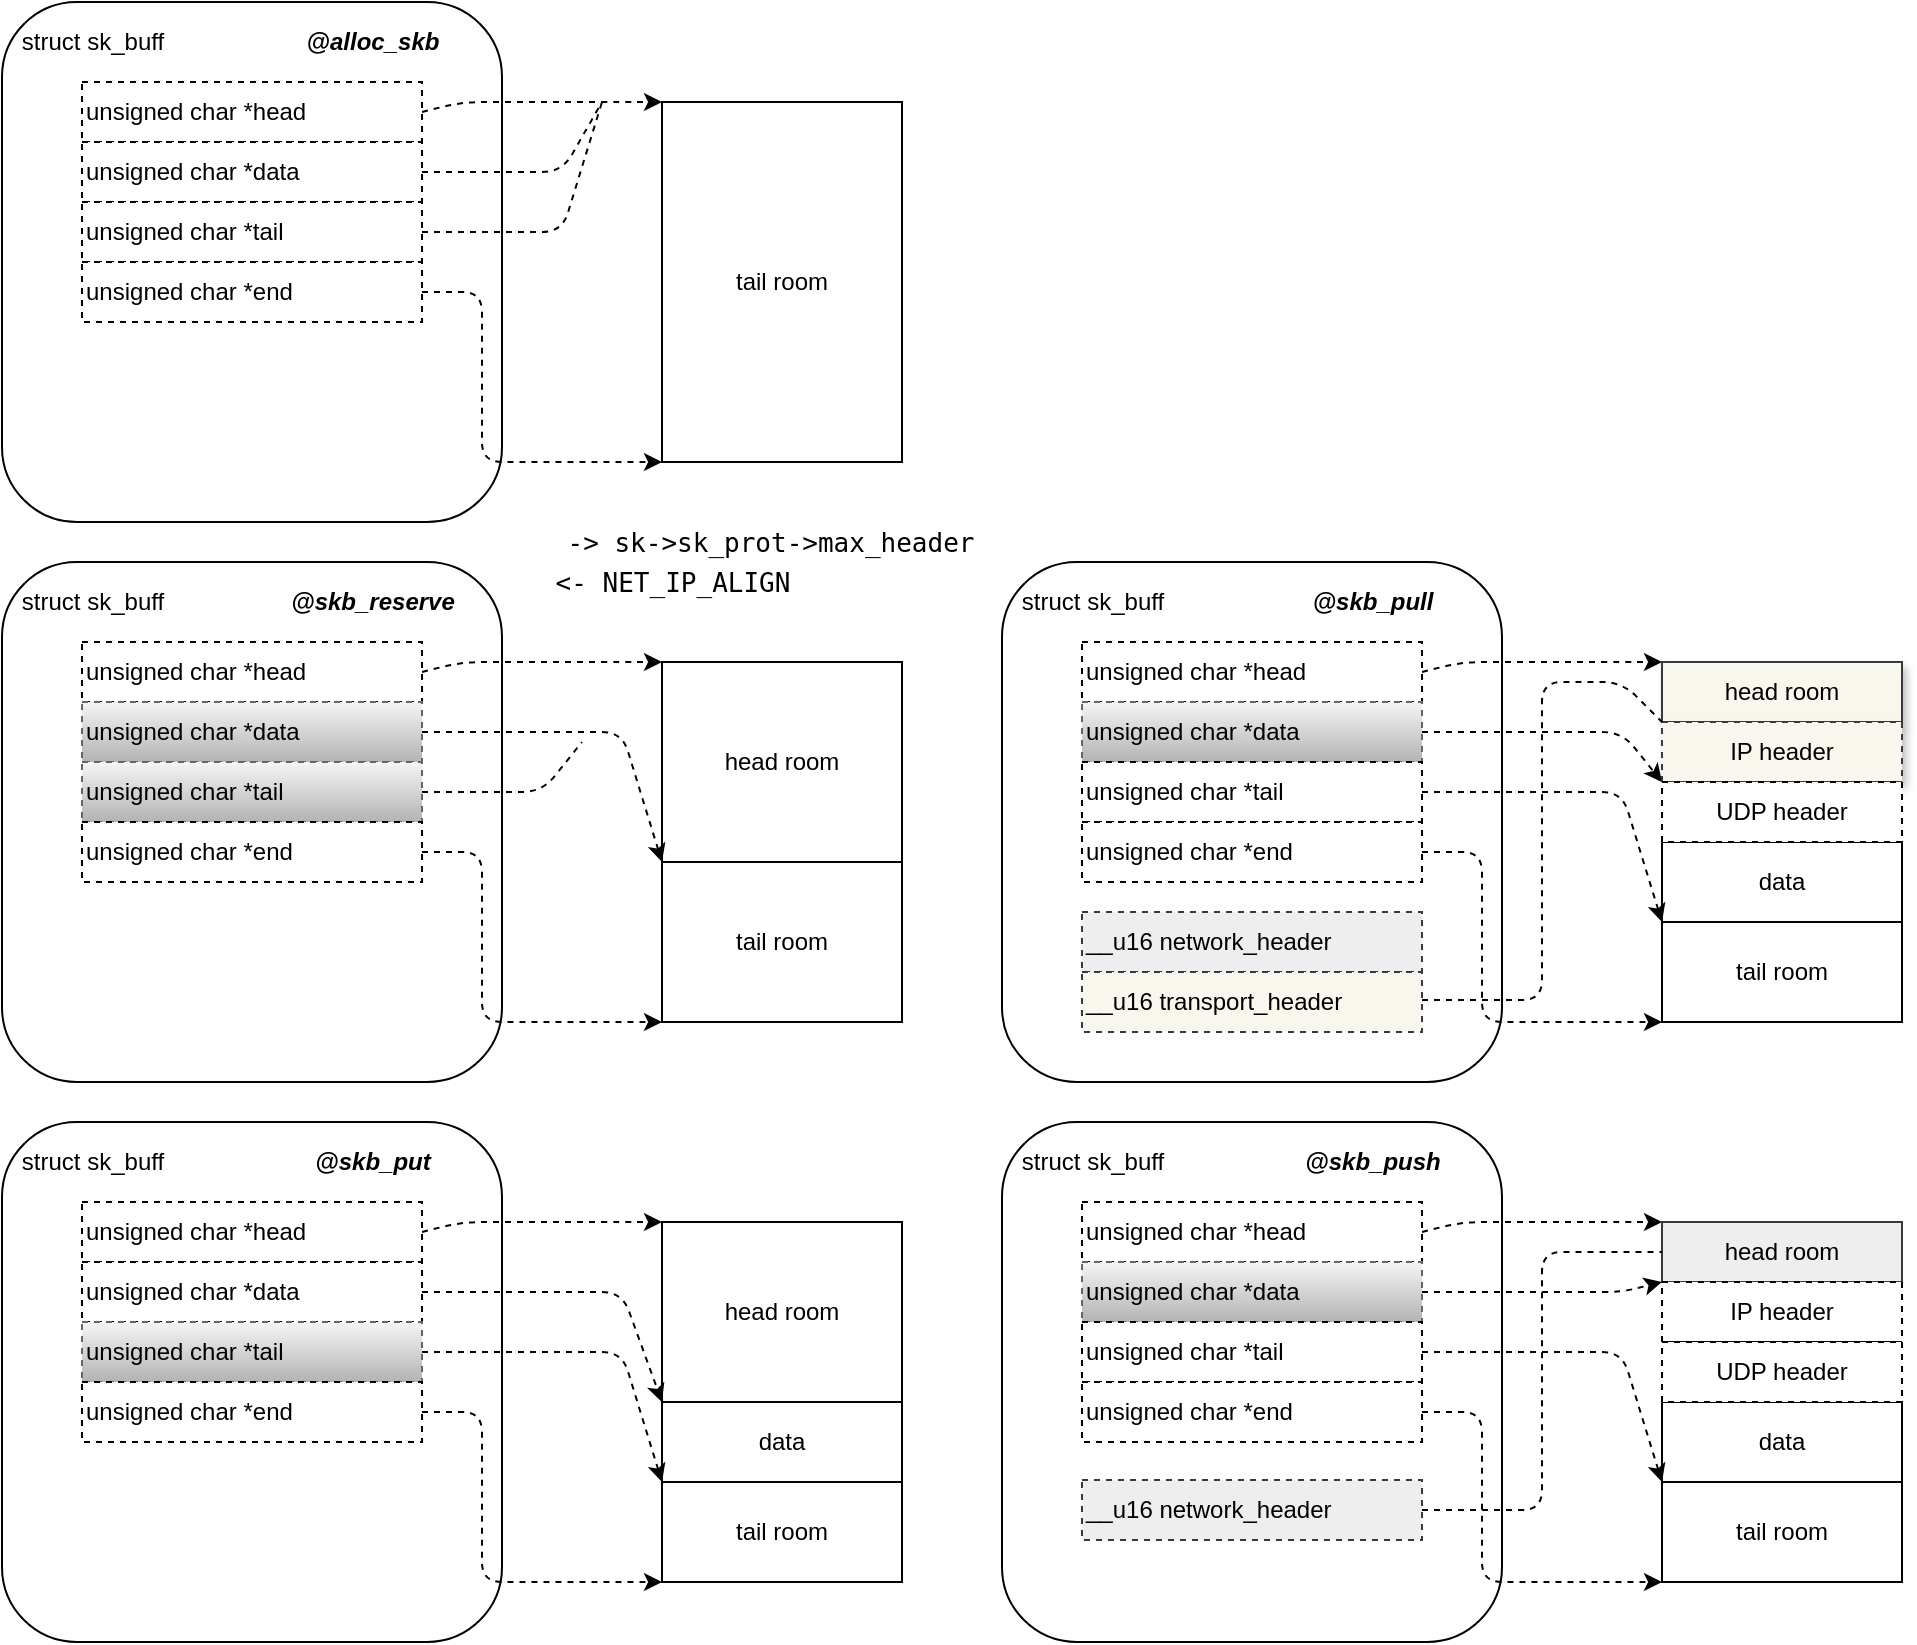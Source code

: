 <mxfile version="13.2.6" type="github">
  <diagram id="JLKvmgfVltRkUnA7YjDC" name="第 1 页">
    <mxGraphModel dx="1351" dy="844" grid="1" gridSize="10" guides="1" tooltips="1" connect="1" arrows="1" fold="1" page="1" pageScale="1" pageWidth="827" pageHeight="1169" math="0" shadow="0">
      <root>
        <mxCell id="0" />
        <mxCell id="1" parent="0" />
        <mxCell id="bLwB_6TZOeMpm6WE4iFp-16" value="" style="rounded=1;whiteSpace=wrap;html=1;align=left;" vertex="1" parent="1">
          <mxGeometry x="40" y="430" width="250" height="260" as="geometry" />
        </mxCell>
        <mxCell id="bLwB_6TZOeMpm6WE4iFp-18" value="tail room" style="rounded=0;whiteSpace=wrap;html=1;" vertex="1" parent="1">
          <mxGeometry x="370" y="480" width="120" height="180" as="geometry" />
        </mxCell>
        <mxCell id="bLwB_6TZOeMpm6WE4iFp-20" value="" style="endArrow=classic;html=1;entryX=0;entryY=0;entryDx=0;entryDy=0;dashed=1;exitX=1;exitY=0.5;exitDx=0;exitDy=0;" edge="1" parent="1" source="bLwB_6TZOeMpm6WE4iFp-21">
          <mxGeometry width="50" height="50" relative="1" as="geometry">
            <mxPoint x="310" y="560" as="sourcePoint" />
            <mxPoint x="370" y="480" as="targetPoint" />
            <Array as="points">
              <mxPoint x="270" y="480" />
              <mxPoint x="350" y="480" />
            </Array>
          </mxGeometry>
        </mxCell>
        <mxCell id="bLwB_6TZOeMpm6WE4iFp-21" value="&lt;p style=&quot;line-height: 10%&quot;&gt;&lt;/p&gt;&lt;div&gt;unsigned char *head&lt;/div&gt;&lt;p&gt;&lt;/p&gt;" style="rounded=0;whiteSpace=wrap;html=1;align=left;dashed=1;" vertex="1" parent="1">
          <mxGeometry x="80" y="470" width="170" height="30" as="geometry" />
        </mxCell>
        <mxCell id="bLwB_6TZOeMpm6WE4iFp-22" value="&lt;p style=&quot;line-height: 10%&quot;&gt;&lt;/p&gt;&lt;div&gt;unsigned char *data&lt;/div&gt;&lt;p&gt;&lt;/p&gt;" style="rounded=0;whiteSpace=wrap;html=1;align=left;dashed=1;" vertex="1" parent="1">
          <mxGeometry x="80" y="500" width="170" height="30" as="geometry" />
        </mxCell>
        <mxCell id="bLwB_6TZOeMpm6WE4iFp-23" value="&lt;p style=&quot;line-height: 10%&quot;&gt;&lt;/p&gt;&lt;div&gt;unsigned char *tail&lt;/div&gt;&lt;p&gt;&lt;/p&gt;" style="rounded=0;whiteSpace=wrap;html=1;align=left;dashed=1;" vertex="1" parent="1">
          <mxGeometry x="80" y="530" width="170" height="30" as="geometry" />
        </mxCell>
        <mxCell id="bLwB_6TZOeMpm6WE4iFp-24" value="&lt;p style=&quot;line-height: 10%&quot;&gt;&lt;/p&gt;&lt;div&gt;unsigned char *end&lt;/div&gt;&lt;p&gt;&lt;/p&gt;" style="rounded=0;whiteSpace=wrap;html=1;align=left;dashed=1;" vertex="1" parent="1">
          <mxGeometry x="80" y="560" width="170" height="30" as="geometry" />
        </mxCell>
        <mxCell id="bLwB_6TZOeMpm6WE4iFp-25" value="struct sk_buff" style="text;html=1;align=center;verticalAlign=middle;resizable=0;points=[];autosize=1;" vertex="1" parent="1">
          <mxGeometry x="40" y="440" width="90" height="20" as="geometry" />
        </mxCell>
        <mxCell id="bLwB_6TZOeMpm6WE4iFp-28" value="" style="endArrow=classic;html=1;dashed=1;exitX=1;exitY=0.5;exitDx=0;exitDy=0;entryX=0;entryY=1;entryDx=0;entryDy=0;" edge="1" parent="1" source="bLwB_6TZOeMpm6WE4iFp-24" target="bLwB_6TZOeMpm6WE4iFp-18">
          <mxGeometry width="50" height="50" relative="1" as="geometry">
            <mxPoint x="390" y="610" as="sourcePoint" />
            <mxPoint x="440" y="560" as="targetPoint" />
            <Array as="points">
              <mxPoint x="280" y="575" />
              <mxPoint x="280" y="660" />
            </Array>
          </mxGeometry>
        </mxCell>
        <mxCell id="bLwB_6TZOeMpm6WE4iFp-29" value="" style="endArrow=none;dashed=1;html=1;exitX=1;exitY=0.5;exitDx=0;exitDy=0;" edge="1" parent="1" source="bLwB_6TZOeMpm6WE4iFp-22">
          <mxGeometry width="50" height="50" relative="1" as="geometry">
            <mxPoint x="350" y="500" as="sourcePoint" />
            <mxPoint x="340" y="480" as="targetPoint" />
            <Array as="points">
              <mxPoint x="320" y="515" />
            </Array>
          </mxGeometry>
        </mxCell>
        <mxCell id="bLwB_6TZOeMpm6WE4iFp-30" value="" style="endArrow=none;dashed=1;html=1;exitX=1;exitY=0.5;exitDx=0;exitDy=0;" edge="1" parent="1" source="bLwB_6TZOeMpm6WE4iFp-23">
          <mxGeometry width="50" height="50" relative="1" as="geometry">
            <mxPoint x="350" y="500" as="sourcePoint" />
            <mxPoint x="340" y="480" as="targetPoint" />
            <Array as="points">
              <mxPoint x="320" y="545" />
            </Array>
          </mxGeometry>
        </mxCell>
        <mxCell id="bLwB_6TZOeMpm6WE4iFp-31" value="" style="rounded=1;whiteSpace=wrap;html=1;align=left;" vertex="1" parent="1">
          <mxGeometry x="40" y="710" width="250" height="260" as="geometry" />
        </mxCell>
        <mxCell id="bLwB_6TZOeMpm6WE4iFp-32" value="tail room" style="rounded=0;whiteSpace=wrap;html=1;" vertex="1" parent="1">
          <mxGeometry x="370" y="860" width="120" height="80" as="geometry" />
        </mxCell>
        <mxCell id="bLwB_6TZOeMpm6WE4iFp-33" value="" style="endArrow=classic;html=1;entryX=0;entryY=0;entryDx=0;entryDy=0;dashed=1;exitX=1;exitY=0.5;exitDx=0;exitDy=0;" edge="1" parent="1" source="bLwB_6TZOeMpm6WE4iFp-34">
          <mxGeometry width="50" height="50" relative="1" as="geometry">
            <mxPoint x="310" y="840" as="sourcePoint" />
            <mxPoint x="370" y="760" as="targetPoint" />
            <Array as="points">
              <mxPoint x="270" y="760" />
              <mxPoint x="350" y="760" />
            </Array>
          </mxGeometry>
        </mxCell>
        <mxCell id="bLwB_6TZOeMpm6WE4iFp-34" value="&lt;p style=&quot;line-height: 10%&quot;&gt;&lt;/p&gt;&lt;div&gt;unsigned char *head&lt;/div&gt;&lt;p&gt;&lt;/p&gt;" style="rounded=0;whiteSpace=wrap;html=1;align=left;dashed=1;" vertex="1" parent="1">
          <mxGeometry x="80" y="750" width="170" height="30" as="geometry" />
        </mxCell>
        <mxCell id="bLwB_6TZOeMpm6WE4iFp-35" value="&lt;p style=&quot;line-height: 10%&quot;&gt;&lt;/p&gt;&lt;div&gt;unsigned char *data&lt;/div&gt;&lt;p&gt;&lt;/p&gt;" style="rounded=0;whiteSpace=wrap;html=1;align=left;dashed=1;gradientColor=#b3b3b3;fillColor=#f5f5f5;strokeColor=#666666;" vertex="1" parent="1">
          <mxGeometry x="80" y="780" width="170" height="30" as="geometry" />
        </mxCell>
        <mxCell id="bLwB_6TZOeMpm6WE4iFp-36" value="&lt;p style=&quot;line-height: 10%&quot;&gt;&lt;/p&gt;&lt;div&gt;unsigned char *tail&lt;/div&gt;&lt;p&gt;&lt;/p&gt;" style="rounded=0;whiteSpace=wrap;html=1;align=left;dashed=1;gradientColor=#b3b3b3;fillColor=#f5f5f5;strokeColor=#666666;" vertex="1" parent="1">
          <mxGeometry x="80" y="810" width="170" height="30" as="geometry" />
        </mxCell>
        <mxCell id="bLwB_6TZOeMpm6WE4iFp-37" value="&lt;p style=&quot;line-height: 10%&quot;&gt;&lt;/p&gt;&lt;div&gt;unsigned char *end&lt;/div&gt;&lt;p&gt;&lt;/p&gt;" style="rounded=0;whiteSpace=wrap;html=1;align=left;dashed=1;" vertex="1" parent="1">
          <mxGeometry x="80" y="840" width="170" height="30" as="geometry" />
        </mxCell>
        <mxCell id="bLwB_6TZOeMpm6WE4iFp-38" value="struct sk_buff" style="text;html=1;align=center;verticalAlign=middle;resizable=0;points=[];autosize=1;" vertex="1" parent="1">
          <mxGeometry x="40" y="720" width="90" height="20" as="geometry" />
        </mxCell>
        <mxCell id="bLwB_6TZOeMpm6WE4iFp-39" value="" style="endArrow=classic;html=1;dashed=1;exitX=1;exitY=0.5;exitDx=0;exitDy=0;entryX=0;entryY=1;entryDx=0;entryDy=0;" edge="1" parent="1" source="bLwB_6TZOeMpm6WE4iFp-37" target="bLwB_6TZOeMpm6WE4iFp-32">
          <mxGeometry width="50" height="50" relative="1" as="geometry">
            <mxPoint x="390" y="890" as="sourcePoint" />
            <mxPoint x="440" y="840" as="targetPoint" />
            <Array as="points">
              <mxPoint x="280" y="855" />
              <mxPoint x="280" y="940" />
            </Array>
          </mxGeometry>
        </mxCell>
        <mxCell id="bLwB_6TZOeMpm6WE4iFp-42" value="&lt;b&gt;&lt;i&gt;@alloc_skb&lt;/i&gt;&lt;/b&gt;" style="text;html=1;align=center;verticalAlign=middle;resizable=0;points=[];autosize=1;" vertex="1" parent="1">
          <mxGeometry x="185" y="440" width="80" height="20" as="geometry" />
        </mxCell>
        <mxCell id="bLwB_6TZOeMpm6WE4iFp-43" value="&lt;b&gt;&lt;i&gt;@skb_reserve&lt;/i&gt;&lt;/b&gt;" style="text;html=1;align=center;verticalAlign=middle;resizable=0;points=[];autosize=1;" vertex="1" parent="1">
          <mxGeometry x="175" y="720" width="100" height="20" as="geometry" />
        </mxCell>
        <mxCell id="bLwB_6TZOeMpm6WE4iFp-44" value="head room" style="rounded=0;whiteSpace=wrap;html=1;" vertex="1" parent="1">
          <mxGeometry x="370" y="760" width="120" height="100" as="geometry" />
        </mxCell>
        <mxCell id="bLwB_6TZOeMpm6WE4iFp-45" value="" style="endArrow=classic;html=1;dashed=1;entryX=0;entryY=0;entryDx=0;entryDy=0;exitX=1;exitY=0.5;exitDx=0;exitDy=0;" edge="1" parent="1" source="bLwB_6TZOeMpm6WE4iFp-35" target="bLwB_6TZOeMpm6WE4iFp-32">
          <mxGeometry width="50" height="50" relative="1" as="geometry">
            <mxPoint x="390" y="750" as="sourcePoint" />
            <mxPoint x="440" y="700" as="targetPoint" />
            <Array as="points">
              <mxPoint x="350" y="795" />
            </Array>
          </mxGeometry>
        </mxCell>
        <mxCell id="bLwB_6TZOeMpm6WE4iFp-47" value="" style="endArrow=none;dashed=1;html=1;exitX=1;exitY=0.5;exitDx=0;exitDy=0;" edge="1" parent="1" source="bLwB_6TZOeMpm6WE4iFp-36">
          <mxGeometry width="50" height="50" relative="1" as="geometry">
            <mxPoint x="390" y="730" as="sourcePoint" />
            <mxPoint x="330" y="800" as="targetPoint" />
            <Array as="points">
              <mxPoint x="310" y="825" />
            </Array>
          </mxGeometry>
        </mxCell>
        <mxCell id="bLwB_6TZOeMpm6WE4iFp-48" value="" style="rounded=1;whiteSpace=wrap;html=1;align=left;" vertex="1" parent="1">
          <mxGeometry x="40" y="990" width="250" height="260" as="geometry" />
        </mxCell>
        <mxCell id="bLwB_6TZOeMpm6WE4iFp-49" value="tail room" style="rounded=0;whiteSpace=wrap;html=1;" vertex="1" parent="1">
          <mxGeometry x="370" y="1170" width="120" height="50" as="geometry" />
        </mxCell>
        <mxCell id="bLwB_6TZOeMpm6WE4iFp-50" value="" style="endArrow=classic;html=1;entryX=0;entryY=0;entryDx=0;entryDy=0;dashed=1;exitX=1;exitY=0.5;exitDx=0;exitDy=0;" edge="1" parent="1" source="bLwB_6TZOeMpm6WE4iFp-51">
          <mxGeometry width="50" height="50" relative="1" as="geometry">
            <mxPoint x="310" y="1120" as="sourcePoint" />
            <mxPoint x="370" y="1040" as="targetPoint" />
            <Array as="points">
              <mxPoint x="270" y="1040" />
              <mxPoint x="350" y="1040" />
            </Array>
          </mxGeometry>
        </mxCell>
        <mxCell id="bLwB_6TZOeMpm6WE4iFp-51" value="&lt;p style=&quot;line-height: 10%&quot;&gt;&lt;/p&gt;&lt;div&gt;unsigned char *head&lt;/div&gt;&lt;p&gt;&lt;/p&gt;" style="rounded=0;whiteSpace=wrap;html=1;align=left;dashed=1;" vertex="1" parent="1">
          <mxGeometry x="80" y="1030" width="170" height="30" as="geometry" />
        </mxCell>
        <mxCell id="bLwB_6TZOeMpm6WE4iFp-52" value="&lt;p style=&quot;line-height: 10%&quot;&gt;&lt;/p&gt;&lt;div&gt;unsigned char *data&lt;/div&gt;&lt;p&gt;&lt;/p&gt;" style="rounded=0;whiteSpace=wrap;html=1;align=left;dashed=1;" vertex="1" parent="1">
          <mxGeometry x="80" y="1060" width="170" height="30" as="geometry" />
        </mxCell>
        <mxCell id="bLwB_6TZOeMpm6WE4iFp-53" value="&lt;p style=&quot;line-height: 10%&quot;&gt;&lt;/p&gt;&lt;div&gt;unsigned char *tail&lt;/div&gt;&lt;p&gt;&lt;/p&gt;" style="rounded=0;whiteSpace=wrap;html=1;align=left;dashed=1;gradientColor=#b3b3b3;fillColor=#f5f5f5;strokeColor=#666666;" vertex="1" parent="1">
          <mxGeometry x="80" y="1090" width="170" height="30" as="geometry" />
        </mxCell>
        <mxCell id="bLwB_6TZOeMpm6WE4iFp-54" value="&lt;p style=&quot;line-height: 10%&quot;&gt;&lt;/p&gt;&lt;div&gt;unsigned char *end&lt;/div&gt;&lt;p&gt;&lt;/p&gt;" style="rounded=0;whiteSpace=wrap;html=1;align=left;dashed=1;" vertex="1" parent="1">
          <mxGeometry x="80" y="1120" width="170" height="30" as="geometry" />
        </mxCell>
        <mxCell id="bLwB_6TZOeMpm6WE4iFp-55" value="struct sk_buff" style="text;html=1;align=center;verticalAlign=middle;resizable=0;points=[];autosize=1;" vertex="1" parent="1">
          <mxGeometry x="40" y="1000" width="90" height="20" as="geometry" />
        </mxCell>
        <mxCell id="bLwB_6TZOeMpm6WE4iFp-56" value="" style="endArrow=classic;html=1;dashed=1;exitX=1;exitY=0.5;exitDx=0;exitDy=0;entryX=0;entryY=1;entryDx=0;entryDy=0;" edge="1" parent="1" source="bLwB_6TZOeMpm6WE4iFp-54" target="bLwB_6TZOeMpm6WE4iFp-49">
          <mxGeometry width="50" height="50" relative="1" as="geometry">
            <mxPoint x="390" y="1170" as="sourcePoint" />
            <mxPoint x="440" y="1120" as="targetPoint" />
            <Array as="points">
              <mxPoint x="280" y="1135" />
              <mxPoint x="280" y="1220" />
            </Array>
          </mxGeometry>
        </mxCell>
        <mxCell id="bLwB_6TZOeMpm6WE4iFp-57" value="&lt;b&gt;&lt;i&gt;@skb_put&lt;/i&gt;&lt;/b&gt;" style="text;html=1;align=center;verticalAlign=middle;resizable=0;points=[];autosize=1;" vertex="1" parent="1">
          <mxGeometry x="190" y="1000" width="70" height="20" as="geometry" />
        </mxCell>
        <mxCell id="bLwB_6TZOeMpm6WE4iFp-58" value="head room" style="rounded=0;whiteSpace=wrap;html=1;" vertex="1" parent="1">
          <mxGeometry x="370" y="1040" width="120" height="90" as="geometry" />
        </mxCell>
        <mxCell id="bLwB_6TZOeMpm6WE4iFp-59" value="" style="endArrow=classic;html=1;dashed=1;exitX=1;exitY=0.5;exitDx=0;exitDy=0;entryX=0;entryY=0;entryDx=0;entryDy=0;" edge="1" parent="1" source="bLwB_6TZOeMpm6WE4iFp-52" target="bLwB_6TZOeMpm6WE4iFp-61">
          <mxGeometry width="50" height="50" relative="1" as="geometry">
            <mxPoint x="390" y="1030" as="sourcePoint" />
            <mxPoint x="440" y="980" as="targetPoint" />
            <Array as="points">
              <mxPoint x="350" y="1075" />
            </Array>
          </mxGeometry>
        </mxCell>
        <mxCell id="bLwB_6TZOeMpm6WE4iFp-61" value="data" style="rounded=0;whiteSpace=wrap;html=1;" vertex="1" parent="1">
          <mxGeometry x="370" y="1130" width="120" height="40" as="geometry" />
        </mxCell>
        <mxCell id="bLwB_6TZOeMpm6WE4iFp-62" value="" style="endArrow=classic;html=1;dashed=1;entryX=0;entryY=0;entryDx=0;entryDy=0;exitX=1;exitY=0.5;exitDx=0;exitDy=0;" edge="1" parent="1" source="bLwB_6TZOeMpm6WE4iFp-53" target="bLwB_6TZOeMpm6WE4iFp-49">
          <mxGeometry width="50" height="50" relative="1" as="geometry">
            <mxPoint x="390" y="1030" as="sourcePoint" />
            <mxPoint x="440" y="980" as="targetPoint" />
            <Array as="points">
              <mxPoint x="350" y="1105" />
            </Array>
          </mxGeometry>
        </mxCell>
        <mxCell id="bLwB_6TZOeMpm6WE4iFp-77" value="" style="rounded=1;whiteSpace=wrap;html=1;align=left;" vertex="1" parent="1">
          <mxGeometry x="540" y="990" width="250" height="260" as="geometry" />
        </mxCell>
        <mxCell id="bLwB_6TZOeMpm6WE4iFp-78" value="tail room" style="rounded=0;whiteSpace=wrap;html=1;" vertex="1" parent="1">
          <mxGeometry x="870" y="1170" width="120" height="50" as="geometry" />
        </mxCell>
        <mxCell id="bLwB_6TZOeMpm6WE4iFp-79" value="" style="endArrow=classic;html=1;entryX=0;entryY=0;entryDx=0;entryDy=0;dashed=1;exitX=1;exitY=0.5;exitDx=0;exitDy=0;" edge="1" parent="1" source="bLwB_6TZOeMpm6WE4iFp-80">
          <mxGeometry width="50" height="50" relative="1" as="geometry">
            <mxPoint x="810" y="1120" as="sourcePoint" />
            <mxPoint x="870" y="1040" as="targetPoint" />
            <Array as="points">
              <mxPoint x="770" y="1040" />
              <mxPoint x="850" y="1040" />
            </Array>
          </mxGeometry>
        </mxCell>
        <mxCell id="bLwB_6TZOeMpm6WE4iFp-80" value="&lt;p style=&quot;line-height: 10%&quot;&gt;&lt;/p&gt;&lt;div&gt;unsigned char *head&lt;/div&gt;&lt;p&gt;&lt;/p&gt;" style="rounded=0;whiteSpace=wrap;html=1;align=left;dashed=1;" vertex="1" parent="1">
          <mxGeometry x="580" y="1030" width="170" height="30" as="geometry" />
        </mxCell>
        <mxCell id="bLwB_6TZOeMpm6WE4iFp-81" value="&lt;p style=&quot;line-height: 10%&quot;&gt;&lt;/p&gt;&lt;div&gt;unsigned char *data&lt;/div&gt;&lt;p&gt;&lt;/p&gt;" style="rounded=0;whiteSpace=wrap;html=1;align=left;dashed=1;gradientColor=#b3b3b3;fillColor=#f5f5f5;strokeColor=#666666;" vertex="1" parent="1">
          <mxGeometry x="580" y="1060" width="170" height="30" as="geometry" />
        </mxCell>
        <mxCell id="bLwB_6TZOeMpm6WE4iFp-82" value="&lt;p style=&quot;line-height: 10%&quot;&gt;&lt;/p&gt;&lt;div&gt;unsigned char *tail&lt;/div&gt;&lt;p&gt;&lt;/p&gt;" style="rounded=0;whiteSpace=wrap;html=1;align=left;dashed=1;" vertex="1" parent="1">
          <mxGeometry x="580" y="1090" width="170" height="30" as="geometry" />
        </mxCell>
        <mxCell id="bLwB_6TZOeMpm6WE4iFp-83" value="&lt;p style=&quot;line-height: 10%&quot;&gt;&lt;/p&gt;&lt;div&gt;unsigned char *end&lt;/div&gt;&lt;p&gt;&lt;/p&gt;" style="rounded=0;whiteSpace=wrap;html=1;align=left;dashed=1;" vertex="1" parent="1">
          <mxGeometry x="580" y="1120" width="170" height="30" as="geometry" />
        </mxCell>
        <mxCell id="bLwB_6TZOeMpm6WE4iFp-84" value="struct sk_buff" style="text;html=1;align=center;verticalAlign=middle;resizable=0;points=[];autosize=1;" vertex="1" parent="1">
          <mxGeometry x="540" y="1000" width="90" height="20" as="geometry" />
        </mxCell>
        <mxCell id="bLwB_6TZOeMpm6WE4iFp-85" value="" style="endArrow=classic;html=1;dashed=1;exitX=1;exitY=0.5;exitDx=0;exitDy=0;entryX=0;entryY=1;entryDx=0;entryDy=0;" edge="1" parent="1" source="bLwB_6TZOeMpm6WE4iFp-83" target="bLwB_6TZOeMpm6WE4iFp-78">
          <mxGeometry width="50" height="50" relative="1" as="geometry">
            <mxPoint x="890" y="1170" as="sourcePoint" />
            <mxPoint x="940" y="1120" as="targetPoint" />
            <Array as="points">
              <mxPoint x="780" y="1135" />
              <mxPoint x="780" y="1220" />
            </Array>
          </mxGeometry>
        </mxCell>
        <mxCell id="bLwB_6TZOeMpm6WE4iFp-86" value="&lt;b&gt;&lt;i&gt;@skb_push&lt;/i&gt;&lt;/b&gt;" style="text;html=1;align=center;verticalAlign=middle;resizable=0;points=[];autosize=1;" vertex="1" parent="1">
          <mxGeometry x="685" y="1000" width="80" height="20" as="geometry" />
        </mxCell>
        <mxCell id="bLwB_6TZOeMpm6WE4iFp-87" value="head room" style="rounded=0;whiteSpace=wrap;html=1;fillColor=#eeeeee;strokeColor=#36393d;" vertex="1" parent="1">
          <mxGeometry x="870" y="1040" width="120" height="30" as="geometry" />
        </mxCell>
        <mxCell id="bLwB_6TZOeMpm6WE4iFp-88" value="" style="endArrow=classic;html=1;dashed=1;exitX=1;exitY=0.5;exitDx=0;exitDy=0;entryX=0;entryY=0;entryDx=0;entryDy=0;" edge="1" parent="1" source="bLwB_6TZOeMpm6WE4iFp-81" target="bLwB_6TZOeMpm6WE4iFp-91">
          <mxGeometry width="50" height="50" relative="1" as="geometry">
            <mxPoint x="890" y="1030" as="sourcePoint" />
            <mxPoint x="940" y="980" as="targetPoint" />
            <Array as="points">
              <mxPoint x="850" y="1075" />
            </Array>
          </mxGeometry>
        </mxCell>
        <mxCell id="bLwB_6TZOeMpm6WE4iFp-89" value="data" style="rounded=0;whiteSpace=wrap;html=1;" vertex="1" parent="1">
          <mxGeometry x="870" y="1130" width="120" height="40" as="geometry" />
        </mxCell>
        <mxCell id="bLwB_6TZOeMpm6WE4iFp-90" value="" style="endArrow=classic;html=1;dashed=1;entryX=0;entryY=0;entryDx=0;entryDy=0;exitX=1;exitY=0.5;exitDx=0;exitDy=0;" edge="1" parent="1" source="bLwB_6TZOeMpm6WE4iFp-82" target="bLwB_6TZOeMpm6WE4iFp-78">
          <mxGeometry width="50" height="50" relative="1" as="geometry">
            <mxPoint x="890" y="1030" as="sourcePoint" />
            <mxPoint x="940" y="980" as="targetPoint" />
            <Array as="points">
              <mxPoint x="850" y="1105" />
            </Array>
          </mxGeometry>
        </mxCell>
        <mxCell id="bLwB_6TZOeMpm6WE4iFp-91" value="IP header" style="rounded=0;whiteSpace=wrap;html=1;dashed=1;" vertex="1" parent="1">
          <mxGeometry x="870" y="1070" width="120" height="30" as="geometry" />
        </mxCell>
        <mxCell id="bLwB_6TZOeMpm6WE4iFp-92" value="UDP header" style="rounded=0;whiteSpace=wrap;html=1;dashed=1;" vertex="1" parent="1">
          <mxGeometry x="870" y="1100" width="120" height="30" as="geometry" />
        </mxCell>
        <mxCell id="bLwB_6TZOeMpm6WE4iFp-95" value="" style="rounded=1;whiteSpace=wrap;html=1;align=left;" vertex="1" parent="1">
          <mxGeometry x="540" y="710" width="250" height="260" as="geometry" />
        </mxCell>
        <mxCell id="bLwB_6TZOeMpm6WE4iFp-96" value="tail room" style="rounded=0;whiteSpace=wrap;html=1;" vertex="1" parent="1">
          <mxGeometry x="870" y="890" width="120" height="50" as="geometry" />
        </mxCell>
        <mxCell id="bLwB_6TZOeMpm6WE4iFp-97" value="" style="endArrow=classic;html=1;entryX=0;entryY=0;entryDx=0;entryDy=0;dashed=1;exitX=1;exitY=0.5;exitDx=0;exitDy=0;" edge="1" parent="1" source="bLwB_6TZOeMpm6WE4iFp-98">
          <mxGeometry width="50" height="50" relative="1" as="geometry">
            <mxPoint x="810" y="840" as="sourcePoint" />
            <mxPoint x="870" y="760" as="targetPoint" />
            <Array as="points">
              <mxPoint x="770" y="760" />
              <mxPoint x="850" y="760" />
            </Array>
          </mxGeometry>
        </mxCell>
        <mxCell id="bLwB_6TZOeMpm6WE4iFp-98" value="&lt;p style=&quot;line-height: 10%&quot;&gt;&lt;/p&gt;&lt;div&gt;unsigned char *head&lt;/div&gt;&lt;p&gt;&lt;/p&gt;" style="rounded=0;whiteSpace=wrap;html=1;align=left;dashed=1;" vertex="1" parent="1">
          <mxGeometry x="580" y="750" width="170" height="30" as="geometry" />
        </mxCell>
        <mxCell id="bLwB_6TZOeMpm6WE4iFp-99" value="&lt;p style=&quot;line-height: 10%&quot;&gt;&lt;/p&gt;&lt;div&gt;unsigned char *data&lt;/div&gt;&lt;p&gt;&lt;/p&gt;" style="rounded=0;whiteSpace=wrap;html=1;align=left;dashed=1;gradientColor=#b3b3b3;fillColor=#f5f5f5;strokeColor=#666666;" vertex="1" parent="1">
          <mxGeometry x="580" y="780" width="170" height="30" as="geometry" />
        </mxCell>
        <mxCell id="bLwB_6TZOeMpm6WE4iFp-100" value="&lt;p style=&quot;line-height: 10%&quot;&gt;&lt;/p&gt;&lt;div&gt;unsigned char *tail&lt;/div&gt;&lt;p&gt;&lt;/p&gt;" style="rounded=0;whiteSpace=wrap;html=1;align=left;dashed=1;" vertex="1" parent="1">
          <mxGeometry x="580" y="810" width="170" height="30" as="geometry" />
        </mxCell>
        <mxCell id="bLwB_6TZOeMpm6WE4iFp-101" value="&lt;p style=&quot;line-height: 10%&quot;&gt;&lt;/p&gt;&lt;div&gt;unsigned char *end&lt;/div&gt;&lt;p&gt;&lt;/p&gt;" style="rounded=0;whiteSpace=wrap;html=1;align=left;dashed=1;" vertex="1" parent="1">
          <mxGeometry x="580" y="840" width="170" height="30" as="geometry" />
        </mxCell>
        <mxCell id="bLwB_6TZOeMpm6WE4iFp-102" value="struct sk_buff" style="text;html=1;align=center;verticalAlign=middle;resizable=0;points=[];autosize=1;" vertex="1" parent="1">
          <mxGeometry x="540" y="720" width="90" height="20" as="geometry" />
        </mxCell>
        <mxCell id="bLwB_6TZOeMpm6WE4iFp-103" value="" style="endArrow=classic;html=1;dashed=1;exitX=1;exitY=0.5;exitDx=0;exitDy=0;entryX=0;entryY=1;entryDx=0;entryDy=0;" edge="1" parent="1" source="bLwB_6TZOeMpm6WE4iFp-101" target="bLwB_6TZOeMpm6WE4iFp-96">
          <mxGeometry width="50" height="50" relative="1" as="geometry">
            <mxPoint x="890" y="890" as="sourcePoint" />
            <mxPoint x="940" y="840" as="targetPoint" />
            <Array as="points">
              <mxPoint x="780" y="855" />
              <mxPoint x="780" y="940" />
            </Array>
          </mxGeometry>
        </mxCell>
        <mxCell id="bLwB_6TZOeMpm6WE4iFp-104" value="&lt;b&gt;&lt;i&gt;@skb_pull&lt;/i&gt;&lt;/b&gt;" style="text;html=1;align=center;verticalAlign=middle;resizable=0;points=[];autosize=1;" vertex="1" parent="1">
          <mxGeometry x="685" y="720" width="80" height="20" as="geometry" />
        </mxCell>
        <mxCell id="bLwB_6TZOeMpm6WE4iFp-105" value="head room" style="rounded=0;whiteSpace=wrap;html=1;fillColor=#f9f7ed;strokeColor=#36393d;shadow=1;" vertex="1" parent="1">
          <mxGeometry x="870" y="760" width="120" height="30" as="geometry" />
        </mxCell>
        <mxCell id="bLwB_6TZOeMpm6WE4iFp-106" value="" style="endArrow=classic;html=1;dashed=1;exitX=1;exitY=0.5;exitDx=0;exitDy=0;entryX=0;entryY=1;entryDx=0;entryDy=0;" edge="1" parent="1" source="bLwB_6TZOeMpm6WE4iFp-99" target="bLwB_6TZOeMpm6WE4iFp-109">
          <mxGeometry width="50" height="50" relative="1" as="geometry">
            <mxPoint x="890" y="750" as="sourcePoint" />
            <mxPoint x="940" y="700" as="targetPoint" />
            <Array as="points">
              <mxPoint x="850" y="795" />
            </Array>
          </mxGeometry>
        </mxCell>
        <mxCell id="bLwB_6TZOeMpm6WE4iFp-107" value="data" style="rounded=0;whiteSpace=wrap;html=1;" vertex="1" parent="1">
          <mxGeometry x="870" y="850" width="120" height="40" as="geometry" />
        </mxCell>
        <mxCell id="bLwB_6TZOeMpm6WE4iFp-108" value="" style="endArrow=classic;html=1;dashed=1;entryX=0;entryY=0;entryDx=0;entryDy=0;exitX=1;exitY=0.5;exitDx=0;exitDy=0;" edge="1" parent="1" source="bLwB_6TZOeMpm6WE4iFp-100" target="bLwB_6TZOeMpm6WE4iFp-96">
          <mxGeometry width="50" height="50" relative="1" as="geometry">
            <mxPoint x="890" y="750" as="sourcePoint" />
            <mxPoint x="940" y="700" as="targetPoint" />
            <Array as="points">
              <mxPoint x="850" y="825" />
            </Array>
          </mxGeometry>
        </mxCell>
        <mxCell id="bLwB_6TZOeMpm6WE4iFp-109" value="IP header" style="rounded=0;whiteSpace=wrap;html=1;dashed=1;shadow=1;fillColor=#f9f7ed;strokeColor=#36393d;" vertex="1" parent="1">
          <mxGeometry x="870" y="790" width="120" height="30" as="geometry" />
        </mxCell>
        <mxCell id="bLwB_6TZOeMpm6WE4iFp-110" value="UDP header" style="rounded=0;whiteSpace=wrap;html=1;dashed=1;" vertex="1" parent="1">
          <mxGeometry x="870" y="820" width="120" height="30" as="geometry" />
        </mxCell>
        <mxCell id="bLwB_6TZOeMpm6WE4iFp-111" value="&lt;span style=&quot;font-family: monospace ; font-size: medium ; background-color: rgb(255 , 255 , 255)&quot;&gt;-&amp;gt; sk-&amp;gt;sk_prot-&amp;gt;max_header&lt;/span&gt;" style="text;html=1;align=center;verticalAlign=middle;resizable=0;points=[];autosize=1;" vertex="1" parent="1">
          <mxGeometry x="314" y="690" width="220" height="20" as="geometry" />
        </mxCell>
        <mxCell id="bLwB_6TZOeMpm6WE4iFp-112" value="&lt;span style=&quot;font-family: monospace ; font-size: medium ; background-color: rgb(255 , 255 , 255)&quot;&gt;&amp;lt;- NET_IP_ALIGN&lt;/span&gt;" style="text;html=1;align=center;verticalAlign=middle;resizable=0;points=[];autosize=1;" vertex="1" parent="1">
          <mxGeometry x="310" y="710" width="130" height="20" as="geometry" />
        </mxCell>
        <mxCell id="bLwB_6TZOeMpm6WE4iFp-118" value="&lt;p style=&quot;line-height: 10%&quot;&gt;&lt;/p&gt;&lt;div&gt;__u16 network_header&lt;/div&gt;&lt;p&gt;&lt;/p&gt;" style="rounded=0;whiteSpace=wrap;html=1;align=left;dashed=1;fillColor=#eeeeee;strokeColor=#36393d;" vertex="1" parent="1">
          <mxGeometry x="580" y="1169" width="170" height="30" as="geometry" />
        </mxCell>
        <mxCell id="bLwB_6TZOeMpm6WE4iFp-120" value="&lt;p style=&quot;line-height: 10%&quot;&gt;&lt;/p&gt;&lt;div&gt;__u16 network_header&lt;/div&gt;&lt;p&gt;&lt;/p&gt;" style="rounded=0;whiteSpace=wrap;html=1;align=left;dashed=1;fillColor=#eeeeee;strokeColor=#36393d;" vertex="1" parent="1">
          <mxGeometry x="580" y="885" width="170" height="30" as="geometry" />
        </mxCell>
        <mxCell id="bLwB_6TZOeMpm6WE4iFp-121" value="&lt;p style=&quot;line-height: 10%&quot;&gt;&lt;/p&gt;&lt;div&gt;__u16 transport_header&lt;/div&gt;&lt;p&gt;&lt;/p&gt;" style="rounded=0;whiteSpace=wrap;html=1;align=left;dashed=1;fillColor=#f9f7ed;strokeColor=#36393d;" vertex="1" parent="1">
          <mxGeometry x="580" y="915" width="170" height="30" as="geometry" />
        </mxCell>
        <mxCell id="bLwB_6TZOeMpm6WE4iFp-122" value="" style="endArrow=none;dashed=1;html=1;entryX=0;entryY=0.5;entryDx=0;entryDy=0;exitX=1;exitY=0.5;exitDx=0;exitDy=0;" edge="1" parent="1" source="bLwB_6TZOeMpm6WE4iFp-118" target="bLwB_6TZOeMpm6WE4iFp-87">
          <mxGeometry width="50" height="50" relative="1" as="geometry">
            <mxPoint x="780" y="1170" as="sourcePoint" />
            <mxPoint x="830" y="1120" as="targetPoint" />
            <Array as="points">
              <mxPoint x="810" y="1184" />
              <mxPoint x="810" y="1055" />
            </Array>
          </mxGeometry>
        </mxCell>
        <mxCell id="bLwB_6TZOeMpm6WE4iFp-123" value="" style="endArrow=none;dashed=1;html=1;entryX=0;entryY=0;entryDx=0;entryDy=0;exitX=1;exitY=0.5;exitDx=0;exitDy=0;" edge="1" parent="1" target="bLwB_6TZOeMpm6WE4iFp-109">
          <mxGeometry width="50" height="50" relative="1" as="geometry">
            <mxPoint x="750" y="929" as="sourcePoint" />
            <mxPoint x="870" y="800" as="targetPoint" />
            <Array as="points">
              <mxPoint x="810" y="929" />
              <mxPoint x="810" y="770" />
              <mxPoint x="850" y="770" />
            </Array>
          </mxGeometry>
        </mxCell>
      </root>
    </mxGraphModel>
  </diagram>
</mxfile>
